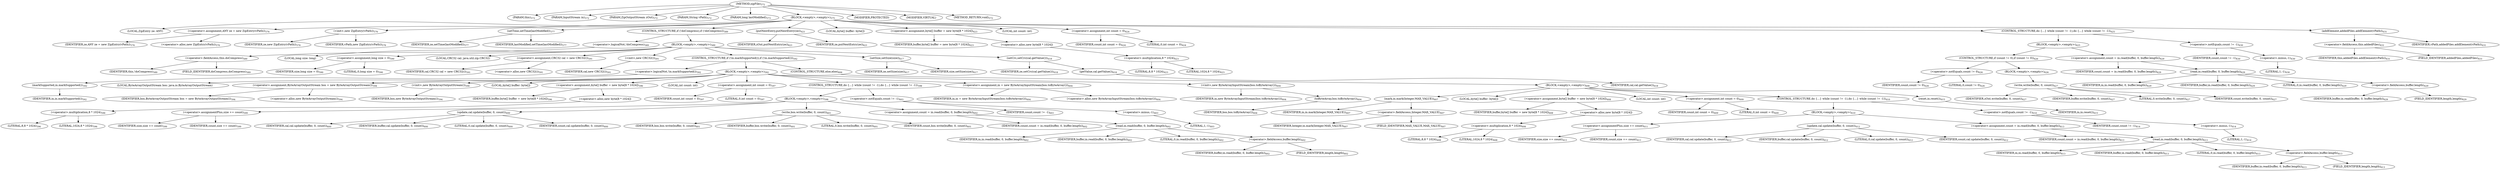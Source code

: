 digraph "zipFile" {  
"1505" [label = <(METHOD,zipFile)<SUB>572</SUB>> ]
"1506" [label = <(PARAM,this)<SUB>572</SUB>> ]
"76" [label = <(PARAM,InputStream in)<SUB>572</SUB>> ]
"1507" [label = <(PARAM,ZipOutputStream zOut)<SUB>572</SUB>> ]
"1508" [label = <(PARAM,String vPath)<SUB>572</SUB>> ]
"1509" [label = <(PARAM,long lastModified)<SUB>573</SUB>> ]
"1510" [label = <(BLOCK,&lt;empty&gt;,&lt;empty&gt;)<SUB>575</SUB>> ]
"70" [label = <(LOCAL,ZipEntry ze: ANY)> ]
"1511" [label = <(&lt;operator&gt;.assignment,ANY ze = new ZipEntry(vPath))<SUB>576</SUB>> ]
"1512" [label = <(IDENTIFIER,ze,ANY ze = new ZipEntry(vPath))<SUB>576</SUB>> ]
"1513" [label = <(&lt;operator&gt;.alloc,new ZipEntry(vPath))<SUB>576</SUB>> ]
"1514" [label = <(&lt;init&gt;,new ZipEntry(vPath))<SUB>576</SUB>> ]
"69" [label = <(IDENTIFIER,ze,new ZipEntry(vPath))<SUB>576</SUB>> ]
"1515" [label = <(IDENTIFIER,vPath,new ZipEntry(vPath))<SUB>576</SUB>> ]
"1516" [label = <(setTime,setTime(lastModified))<SUB>577</SUB>> ]
"1517" [label = <(IDENTIFIER,ze,setTime(lastModified))<SUB>577</SUB>> ]
"1518" [label = <(IDENTIFIER,lastModified,setTime(lastModified))<SUB>577</SUB>> ]
"1519" [label = <(CONTROL_STRUCTURE,if (!doCompress),if (!doCompress))<SUB>589</SUB>> ]
"1520" [label = <(&lt;operator&gt;.logicalNot,!doCompress)<SUB>589</SUB>> ]
"1521" [label = <(&lt;operator&gt;.fieldAccess,this.doCompress)<SUB>589</SUB>> ]
"1522" [label = <(IDENTIFIER,this,!doCompress)<SUB>589</SUB>> ]
"1523" [label = <(FIELD_IDENTIFIER,doCompress,doCompress)<SUB>589</SUB>> ]
"1524" [label = <(BLOCK,&lt;empty&gt;,&lt;empty&gt;)<SUB>589</SUB>> ]
"1525" [label = <(LOCAL,long size: long)> ]
"1526" [label = <(&lt;operator&gt;.assignment,long size = 0)<SUB>590</SUB>> ]
"1527" [label = <(IDENTIFIER,size,long size = 0)<SUB>590</SUB>> ]
"1528" [label = <(LITERAL,0,long size = 0)<SUB>590</SUB>> ]
"72" [label = <(LOCAL,CRC32 cal: java.util.zip.CRC32)> ]
"1529" [label = <(&lt;operator&gt;.assignment,CRC32 cal = new CRC32())<SUB>591</SUB>> ]
"1530" [label = <(IDENTIFIER,cal,CRC32 cal = new CRC32())<SUB>591</SUB>> ]
"1531" [label = <(&lt;operator&gt;.alloc,new CRC32())<SUB>591</SUB>> ]
"1532" [label = <(&lt;init&gt;,new CRC32())<SUB>591</SUB>> ]
"71" [label = <(IDENTIFIER,cal,new CRC32())<SUB>591</SUB>> ]
"1533" [label = <(CONTROL_STRUCTURE,if (!in.markSupported()),if (!in.markSupported()))<SUB>592</SUB>> ]
"1534" [label = <(&lt;operator&gt;.logicalNot,!in.markSupported())<SUB>592</SUB>> ]
"1535" [label = <(markSupported,in.markSupported())<SUB>592</SUB>> ]
"1536" [label = <(IDENTIFIER,in,in.markSupported())<SUB>592</SUB>> ]
"1537" [label = <(BLOCK,&lt;empty&gt;,&lt;empty&gt;)<SUB>592</SUB>> ]
"74" [label = <(LOCAL,ByteArrayOutputStream bos: java.io.ByteArrayOutputStream)> ]
"1538" [label = <(&lt;operator&gt;.assignment,ByteArrayOutputStream bos = new ByteArrayOutputStream())<SUB>594</SUB>> ]
"1539" [label = <(IDENTIFIER,bos,ByteArrayOutputStream bos = new ByteArrayOutputStream())<SUB>594</SUB>> ]
"1540" [label = <(&lt;operator&gt;.alloc,new ByteArrayOutputStream())<SUB>594</SUB>> ]
"1541" [label = <(&lt;init&gt;,new ByteArrayOutputStream())<SUB>594</SUB>> ]
"73" [label = <(IDENTIFIER,bos,new ByteArrayOutputStream())<SUB>594</SUB>> ]
"1542" [label = <(LOCAL,byte[] buffer: byte[])> ]
"1543" [label = <(&lt;operator&gt;.assignment,byte[] buffer = new byte[8 * 1024])<SUB>596</SUB>> ]
"1544" [label = <(IDENTIFIER,buffer,byte[] buffer = new byte[8 * 1024])<SUB>596</SUB>> ]
"1545" [label = <(&lt;operator&gt;.alloc,new byte[8 * 1024])> ]
"1546" [label = <(&lt;operator&gt;.multiplication,8 * 1024)<SUB>596</SUB>> ]
"1547" [label = <(LITERAL,8,8 * 1024)<SUB>596</SUB>> ]
"1548" [label = <(LITERAL,1024,8 * 1024)<SUB>596</SUB>> ]
"1549" [label = <(LOCAL,int count: int)> ]
"1550" [label = <(&lt;operator&gt;.assignment,int count = 0)<SUB>597</SUB>> ]
"1551" [label = <(IDENTIFIER,count,int count = 0)<SUB>597</SUB>> ]
"1552" [label = <(LITERAL,0,int count = 0)<SUB>597</SUB>> ]
"1553" [label = <(CONTROL_STRUCTURE,do {...} while (count != -1),do {...} while (count != -1))<SUB>598</SUB>> ]
"1554" [label = <(BLOCK,&lt;empty&gt;,&lt;empty&gt;)<SUB>598</SUB>> ]
"1555" [label = <(&lt;operator&gt;.assignmentPlus,size += count)<SUB>599</SUB>> ]
"1556" [label = <(IDENTIFIER,size,size += count)<SUB>599</SUB>> ]
"1557" [label = <(IDENTIFIER,count,size += count)<SUB>599</SUB>> ]
"1558" [label = <(update,cal.update(buffer, 0, count))<SUB>600</SUB>> ]
"1559" [label = <(IDENTIFIER,cal,cal.update(buffer, 0, count))<SUB>600</SUB>> ]
"1560" [label = <(IDENTIFIER,buffer,cal.update(buffer, 0, count))<SUB>600</SUB>> ]
"1561" [label = <(LITERAL,0,cal.update(buffer, 0, count))<SUB>600</SUB>> ]
"1562" [label = <(IDENTIFIER,count,cal.update(buffer, 0, count))<SUB>600</SUB>> ]
"1563" [label = <(write,bos.write(buffer, 0, count))<SUB>601</SUB>> ]
"1564" [label = <(IDENTIFIER,bos,bos.write(buffer, 0, count))<SUB>601</SUB>> ]
"1565" [label = <(IDENTIFIER,buffer,bos.write(buffer, 0, count))<SUB>601</SUB>> ]
"1566" [label = <(LITERAL,0,bos.write(buffer, 0, count))<SUB>601</SUB>> ]
"1567" [label = <(IDENTIFIER,count,bos.write(buffer, 0, count))<SUB>601</SUB>> ]
"1568" [label = <(&lt;operator&gt;.assignment,count = in.read(buffer, 0, buffer.length))<SUB>602</SUB>> ]
"1569" [label = <(IDENTIFIER,count,count = in.read(buffer, 0, buffer.length))<SUB>602</SUB>> ]
"1570" [label = <(read,in.read(buffer, 0, buffer.length))<SUB>602</SUB>> ]
"1571" [label = <(IDENTIFIER,in,in.read(buffer, 0, buffer.length))<SUB>602</SUB>> ]
"1572" [label = <(IDENTIFIER,buffer,in.read(buffer, 0, buffer.length))<SUB>602</SUB>> ]
"1573" [label = <(LITERAL,0,in.read(buffer, 0, buffer.length))<SUB>602</SUB>> ]
"1574" [label = <(&lt;operator&gt;.fieldAccess,buffer.length)<SUB>602</SUB>> ]
"1575" [label = <(IDENTIFIER,buffer,in.read(buffer, 0, buffer.length))<SUB>602</SUB>> ]
"1576" [label = <(FIELD_IDENTIFIER,length,length)<SUB>602</SUB>> ]
"1577" [label = <(&lt;operator&gt;.notEquals,count != -1)<SUB>603</SUB>> ]
"1578" [label = <(IDENTIFIER,count,count != -1)<SUB>603</SUB>> ]
"1579" [label = <(&lt;operator&gt;.minus,-1)<SUB>603</SUB>> ]
"1580" [label = <(LITERAL,1,-1)<SUB>603</SUB>> ]
"1581" [label = <(&lt;operator&gt;.assignment,in = new ByteArrayInputStream(bos.toByteArray()))<SUB>604</SUB>> ]
"1582" [label = <(IDENTIFIER,in,in = new ByteArrayInputStream(bos.toByteArray()))<SUB>604</SUB>> ]
"1583" [label = <(&lt;operator&gt;.alloc,new ByteArrayInputStream(bos.toByteArray()))<SUB>604</SUB>> ]
"1584" [label = <(&lt;init&gt;,new ByteArrayInputStream(bos.toByteArray()))<SUB>604</SUB>> ]
"75" [label = <(IDENTIFIER,in,new ByteArrayInputStream(bos.toByteArray()))<SUB>604</SUB>> ]
"1585" [label = <(toByteArray,bos.toByteArray())<SUB>604</SUB>> ]
"1586" [label = <(IDENTIFIER,bos,bos.toByteArray())<SUB>604</SUB>> ]
"1587" [label = <(CONTROL_STRUCTURE,else,else)<SUB>606</SUB>> ]
"1588" [label = <(BLOCK,&lt;empty&gt;,&lt;empty&gt;)<SUB>606</SUB>> ]
"1589" [label = <(mark,in.mark(Integer.MAX_VALUE))<SUB>607</SUB>> ]
"1590" [label = <(IDENTIFIER,in,in.mark(Integer.MAX_VALUE))<SUB>607</SUB>> ]
"1591" [label = <(&lt;operator&gt;.fieldAccess,Integer.MAX_VALUE)<SUB>607</SUB>> ]
"1592" [label = <(IDENTIFIER,Integer,in.mark(Integer.MAX_VALUE))<SUB>607</SUB>> ]
"1593" [label = <(FIELD_IDENTIFIER,MAX_VALUE,MAX_VALUE)<SUB>607</SUB>> ]
"1594" [label = <(LOCAL,byte[] buffer: byte[])> ]
"1595" [label = <(&lt;operator&gt;.assignment,byte[] buffer = new byte[8 * 1024])<SUB>608</SUB>> ]
"1596" [label = <(IDENTIFIER,buffer,byte[] buffer = new byte[8 * 1024])<SUB>608</SUB>> ]
"1597" [label = <(&lt;operator&gt;.alloc,new byte[8 * 1024])> ]
"1598" [label = <(&lt;operator&gt;.multiplication,8 * 1024)<SUB>608</SUB>> ]
"1599" [label = <(LITERAL,8,8 * 1024)<SUB>608</SUB>> ]
"1600" [label = <(LITERAL,1024,8 * 1024)<SUB>608</SUB>> ]
"1601" [label = <(LOCAL,int count: int)> ]
"1602" [label = <(&lt;operator&gt;.assignment,int count = 0)<SUB>609</SUB>> ]
"1603" [label = <(IDENTIFIER,count,int count = 0)<SUB>609</SUB>> ]
"1604" [label = <(LITERAL,0,int count = 0)<SUB>609</SUB>> ]
"1605" [label = <(CONTROL_STRUCTURE,do {...} while (count != -1),do {...} while (count != -1))<SUB>610</SUB>> ]
"1606" [label = <(BLOCK,&lt;empty&gt;,&lt;empty&gt;)<SUB>610</SUB>> ]
"1607" [label = <(&lt;operator&gt;.assignmentPlus,size += count)<SUB>611</SUB>> ]
"1608" [label = <(IDENTIFIER,size,size += count)<SUB>611</SUB>> ]
"1609" [label = <(IDENTIFIER,count,size += count)<SUB>611</SUB>> ]
"1610" [label = <(update,cal.update(buffer, 0, count))<SUB>612</SUB>> ]
"1611" [label = <(IDENTIFIER,cal,cal.update(buffer, 0, count))<SUB>612</SUB>> ]
"1612" [label = <(IDENTIFIER,buffer,cal.update(buffer, 0, count))<SUB>612</SUB>> ]
"1613" [label = <(LITERAL,0,cal.update(buffer, 0, count))<SUB>612</SUB>> ]
"1614" [label = <(IDENTIFIER,count,cal.update(buffer, 0, count))<SUB>612</SUB>> ]
"1615" [label = <(&lt;operator&gt;.assignment,count = in.read(buffer, 0, buffer.length))<SUB>613</SUB>> ]
"1616" [label = <(IDENTIFIER,count,count = in.read(buffer, 0, buffer.length))<SUB>613</SUB>> ]
"1617" [label = <(read,in.read(buffer, 0, buffer.length))<SUB>613</SUB>> ]
"1618" [label = <(IDENTIFIER,in,in.read(buffer, 0, buffer.length))<SUB>613</SUB>> ]
"1619" [label = <(IDENTIFIER,buffer,in.read(buffer, 0, buffer.length))<SUB>613</SUB>> ]
"1620" [label = <(LITERAL,0,in.read(buffer, 0, buffer.length))<SUB>613</SUB>> ]
"1621" [label = <(&lt;operator&gt;.fieldAccess,buffer.length)<SUB>613</SUB>> ]
"1622" [label = <(IDENTIFIER,buffer,in.read(buffer, 0, buffer.length))<SUB>613</SUB>> ]
"1623" [label = <(FIELD_IDENTIFIER,length,length)<SUB>613</SUB>> ]
"1624" [label = <(&lt;operator&gt;.notEquals,count != -1)<SUB>614</SUB>> ]
"1625" [label = <(IDENTIFIER,count,count != -1)<SUB>614</SUB>> ]
"1626" [label = <(&lt;operator&gt;.minus,-1)<SUB>614</SUB>> ]
"1627" [label = <(LITERAL,1,-1)<SUB>614</SUB>> ]
"1628" [label = <(reset,in.reset())<SUB>615</SUB>> ]
"1629" [label = <(IDENTIFIER,in,in.reset())<SUB>615</SUB>> ]
"1630" [label = <(setSize,setSize(size))<SUB>617</SUB>> ]
"1631" [label = <(IDENTIFIER,ze,setSize(size))<SUB>617</SUB>> ]
"1632" [label = <(IDENTIFIER,size,setSize(size))<SUB>617</SUB>> ]
"1633" [label = <(setCrc,setCrc(cal.getValue()))<SUB>618</SUB>> ]
"1634" [label = <(IDENTIFIER,ze,setCrc(cal.getValue()))<SUB>618</SUB>> ]
"1635" [label = <(getValue,cal.getValue())<SUB>618</SUB>> ]
"1636" [label = <(IDENTIFIER,cal,cal.getValue())<SUB>618</SUB>> ]
"1637" [label = <(putNextEntry,putNextEntry(ze))<SUB>621</SUB>> ]
"1638" [label = <(IDENTIFIER,zOut,putNextEntry(ze))<SUB>621</SUB>> ]
"1639" [label = <(IDENTIFIER,ze,putNextEntry(ze))<SUB>621</SUB>> ]
"1640" [label = <(LOCAL,byte[] buffer: byte[])> ]
"1641" [label = <(&lt;operator&gt;.assignment,byte[] buffer = new byte[8 * 1024])<SUB>623</SUB>> ]
"1642" [label = <(IDENTIFIER,buffer,byte[] buffer = new byte[8 * 1024])<SUB>623</SUB>> ]
"1643" [label = <(&lt;operator&gt;.alloc,new byte[8 * 1024])> ]
"1644" [label = <(&lt;operator&gt;.multiplication,8 * 1024)<SUB>623</SUB>> ]
"1645" [label = <(LITERAL,8,8 * 1024)<SUB>623</SUB>> ]
"1646" [label = <(LITERAL,1024,8 * 1024)<SUB>623</SUB>> ]
"1647" [label = <(LOCAL,int count: int)> ]
"1648" [label = <(&lt;operator&gt;.assignment,int count = 0)<SUB>624</SUB>> ]
"1649" [label = <(IDENTIFIER,count,int count = 0)<SUB>624</SUB>> ]
"1650" [label = <(LITERAL,0,int count = 0)<SUB>624</SUB>> ]
"1651" [label = <(CONTROL_STRUCTURE,do {...} while (count != -1),do {...} while (count != -1))<SUB>625</SUB>> ]
"1652" [label = <(BLOCK,&lt;empty&gt;,&lt;empty&gt;)<SUB>625</SUB>> ]
"1653" [label = <(CONTROL_STRUCTURE,if (count != 0),if (count != 0))<SUB>626</SUB>> ]
"1654" [label = <(&lt;operator&gt;.notEquals,count != 0)<SUB>626</SUB>> ]
"1655" [label = <(IDENTIFIER,count,count != 0)<SUB>626</SUB>> ]
"1656" [label = <(LITERAL,0,count != 0)<SUB>626</SUB>> ]
"1657" [label = <(BLOCK,&lt;empty&gt;,&lt;empty&gt;)<SUB>626</SUB>> ]
"1658" [label = <(write,write(buffer, 0, count))<SUB>627</SUB>> ]
"1659" [label = <(IDENTIFIER,zOut,write(buffer, 0, count))<SUB>627</SUB>> ]
"1660" [label = <(IDENTIFIER,buffer,write(buffer, 0, count))<SUB>627</SUB>> ]
"1661" [label = <(LITERAL,0,write(buffer, 0, count))<SUB>627</SUB>> ]
"1662" [label = <(IDENTIFIER,count,write(buffer, 0, count))<SUB>627</SUB>> ]
"1663" [label = <(&lt;operator&gt;.assignment,count = in.read(buffer, 0, buffer.length))<SUB>629</SUB>> ]
"1664" [label = <(IDENTIFIER,count,count = in.read(buffer, 0, buffer.length))<SUB>629</SUB>> ]
"1665" [label = <(read,in.read(buffer, 0, buffer.length))<SUB>629</SUB>> ]
"1666" [label = <(IDENTIFIER,in,in.read(buffer, 0, buffer.length))<SUB>629</SUB>> ]
"1667" [label = <(IDENTIFIER,buffer,in.read(buffer, 0, buffer.length))<SUB>629</SUB>> ]
"1668" [label = <(LITERAL,0,in.read(buffer, 0, buffer.length))<SUB>629</SUB>> ]
"1669" [label = <(&lt;operator&gt;.fieldAccess,buffer.length)<SUB>629</SUB>> ]
"1670" [label = <(IDENTIFIER,buffer,in.read(buffer, 0, buffer.length))<SUB>629</SUB>> ]
"1671" [label = <(FIELD_IDENTIFIER,length,length)<SUB>629</SUB>> ]
"1672" [label = <(&lt;operator&gt;.notEquals,count != -1)<SUB>630</SUB>> ]
"1673" [label = <(IDENTIFIER,count,count != -1)<SUB>630</SUB>> ]
"1674" [label = <(&lt;operator&gt;.minus,-1)<SUB>630</SUB>> ]
"1675" [label = <(LITERAL,1,-1)<SUB>630</SUB>> ]
"1676" [label = <(addElement,addedFiles.addElement(vPath))<SUB>631</SUB>> ]
"1677" [label = <(&lt;operator&gt;.fieldAccess,this.addedFiles)<SUB>631</SUB>> ]
"1678" [label = <(IDENTIFIER,this,addedFiles.addElement(vPath))<SUB>631</SUB>> ]
"1679" [label = <(FIELD_IDENTIFIER,addedFiles,addedFiles)<SUB>631</SUB>> ]
"1680" [label = <(IDENTIFIER,vPath,addedFiles.addElement(vPath))<SUB>631</SUB>> ]
"1681" [label = <(MODIFIER,PROTECTED)> ]
"1682" [label = <(MODIFIER,VIRTUAL)> ]
"1683" [label = <(METHOD_RETURN,void)<SUB>572</SUB>> ]
  "1505" -> "1506" 
  "1505" -> "76" 
  "1505" -> "1507" 
  "1505" -> "1508" 
  "1505" -> "1509" 
  "1505" -> "1510" 
  "1505" -> "1681" 
  "1505" -> "1682" 
  "1505" -> "1683" 
  "1510" -> "70" 
  "1510" -> "1511" 
  "1510" -> "1514" 
  "1510" -> "1516" 
  "1510" -> "1519" 
  "1510" -> "1637" 
  "1510" -> "1640" 
  "1510" -> "1641" 
  "1510" -> "1647" 
  "1510" -> "1648" 
  "1510" -> "1651" 
  "1510" -> "1676" 
  "1511" -> "1512" 
  "1511" -> "1513" 
  "1514" -> "69" 
  "1514" -> "1515" 
  "1516" -> "1517" 
  "1516" -> "1518" 
  "1519" -> "1520" 
  "1519" -> "1524" 
  "1520" -> "1521" 
  "1521" -> "1522" 
  "1521" -> "1523" 
  "1524" -> "1525" 
  "1524" -> "1526" 
  "1524" -> "72" 
  "1524" -> "1529" 
  "1524" -> "1532" 
  "1524" -> "1533" 
  "1524" -> "1630" 
  "1524" -> "1633" 
  "1526" -> "1527" 
  "1526" -> "1528" 
  "1529" -> "1530" 
  "1529" -> "1531" 
  "1532" -> "71" 
  "1533" -> "1534" 
  "1533" -> "1537" 
  "1533" -> "1587" 
  "1534" -> "1535" 
  "1535" -> "1536" 
  "1537" -> "74" 
  "1537" -> "1538" 
  "1537" -> "1541" 
  "1537" -> "1542" 
  "1537" -> "1543" 
  "1537" -> "1549" 
  "1537" -> "1550" 
  "1537" -> "1553" 
  "1537" -> "1581" 
  "1537" -> "1584" 
  "1538" -> "1539" 
  "1538" -> "1540" 
  "1541" -> "73" 
  "1543" -> "1544" 
  "1543" -> "1545" 
  "1545" -> "1546" 
  "1546" -> "1547" 
  "1546" -> "1548" 
  "1550" -> "1551" 
  "1550" -> "1552" 
  "1553" -> "1554" 
  "1553" -> "1577" 
  "1554" -> "1555" 
  "1554" -> "1558" 
  "1554" -> "1563" 
  "1554" -> "1568" 
  "1555" -> "1556" 
  "1555" -> "1557" 
  "1558" -> "1559" 
  "1558" -> "1560" 
  "1558" -> "1561" 
  "1558" -> "1562" 
  "1563" -> "1564" 
  "1563" -> "1565" 
  "1563" -> "1566" 
  "1563" -> "1567" 
  "1568" -> "1569" 
  "1568" -> "1570" 
  "1570" -> "1571" 
  "1570" -> "1572" 
  "1570" -> "1573" 
  "1570" -> "1574" 
  "1574" -> "1575" 
  "1574" -> "1576" 
  "1577" -> "1578" 
  "1577" -> "1579" 
  "1579" -> "1580" 
  "1581" -> "1582" 
  "1581" -> "1583" 
  "1584" -> "75" 
  "1584" -> "1585" 
  "1585" -> "1586" 
  "1587" -> "1588" 
  "1588" -> "1589" 
  "1588" -> "1594" 
  "1588" -> "1595" 
  "1588" -> "1601" 
  "1588" -> "1602" 
  "1588" -> "1605" 
  "1588" -> "1628" 
  "1589" -> "1590" 
  "1589" -> "1591" 
  "1591" -> "1592" 
  "1591" -> "1593" 
  "1595" -> "1596" 
  "1595" -> "1597" 
  "1597" -> "1598" 
  "1598" -> "1599" 
  "1598" -> "1600" 
  "1602" -> "1603" 
  "1602" -> "1604" 
  "1605" -> "1606" 
  "1605" -> "1624" 
  "1606" -> "1607" 
  "1606" -> "1610" 
  "1606" -> "1615" 
  "1607" -> "1608" 
  "1607" -> "1609" 
  "1610" -> "1611" 
  "1610" -> "1612" 
  "1610" -> "1613" 
  "1610" -> "1614" 
  "1615" -> "1616" 
  "1615" -> "1617" 
  "1617" -> "1618" 
  "1617" -> "1619" 
  "1617" -> "1620" 
  "1617" -> "1621" 
  "1621" -> "1622" 
  "1621" -> "1623" 
  "1624" -> "1625" 
  "1624" -> "1626" 
  "1626" -> "1627" 
  "1628" -> "1629" 
  "1630" -> "1631" 
  "1630" -> "1632" 
  "1633" -> "1634" 
  "1633" -> "1635" 
  "1635" -> "1636" 
  "1637" -> "1638" 
  "1637" -> "1639" 
  "1641" -> "1642" 
  "1641" -> "1643" 
  "1643" -> "1644" 
  "1644" -> "1645" 
  "1644" -> "1646" 
  "1648" -> "1649" 
  "1648" -> "1650" 
  "1651" -> "1652" 
  "1651" -> "1672" 
  "1652" -> "1653" 
  "1652" -> "1663" 
  "1653" -> "1654" 
  "1653" -> "1657" 
  "1654" -> "1655" 
  "1654" -> "1656" 
  "1657" -> "1658" 
  "1658" -> "1659" 
  "1658" -> "1660" 
  "1658" -> "1661" 
  "1658" -> "1662" 
  "1663" -> "1664" 
  "1663" -> "1665" 
  "1665" -> "1666" 
  "1665" -> "1667" 
  "1665" -> "1668" 
  "1665" -> "1669" 
  "1669" -> "1670" 
  "1669" -> "1671" 
  "1672" -> "1673" 
  "1672" -> "1674" 
  "1674" -> "1675" 
  "1676" -> "1677" 
  "1676" -> "1680" 
  "1677" -> "1678" 
  "1677" -> "1679" 
}
